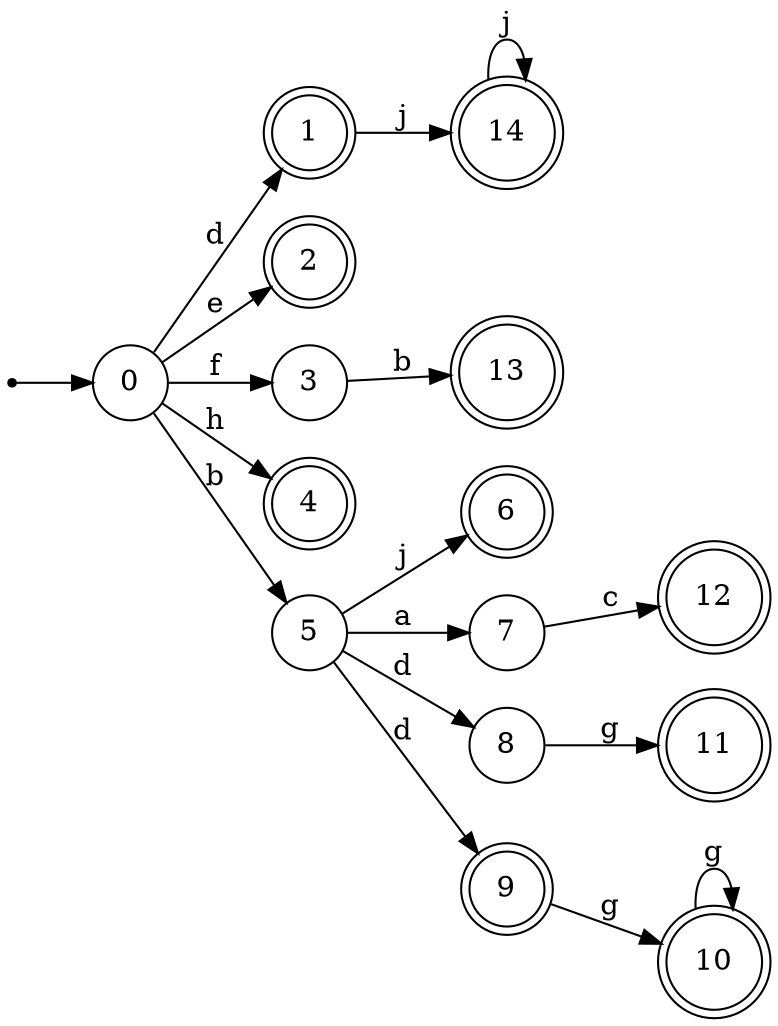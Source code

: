 digraph finite_state_machine {
rankdir=LR;
size="20,20";
node [shape = point]; "dummy0"
node [shape = circle]; "0";
"dummy0" -> "0";
node [shape = doublecircle]; "1";node [shape = doublecircle]; "2";node [shape = circle]; "3";
node [shape = doublecircle]; "4";node [shape = circle]; "5";
node [shape = doublecircle]; "6";node [shape = circle]; "7";
node [shape = circle]; "8";
node [shape = doublecircle]; "9";node [shape = doublecircle]; "10";node [shape = doublecircle]; "11";node [shape = doublecircle]; "12";node [shape = doublecircle]; "13";node [shape = doublecircle]; "14";"0" -> "1" [label = "d"];
 "0" -> "2" [label = "e"];
 "0" -> "3" [label = "f"];
 "0" -> "4" [label = "h"];
 "0" -> "5" [label = "b"];
 "5" -> "6" [label = "j"];
 "5" -> "7" [label = "a"];
 "5" -> "8" [label = "d"];
 "5" -> "9" [label = "d"];
 "9" -> "10" [label = "g"];
 "10" -> "10" [label = "g"];
 "8" -> "11" [label = "g"];
 "7" -> "12" [label = "c"];
 "3" -> "13" [label = "b"];
 "1" -> "14" [label = "j"];
 "14" -> "14" [label = "j"];
 }
